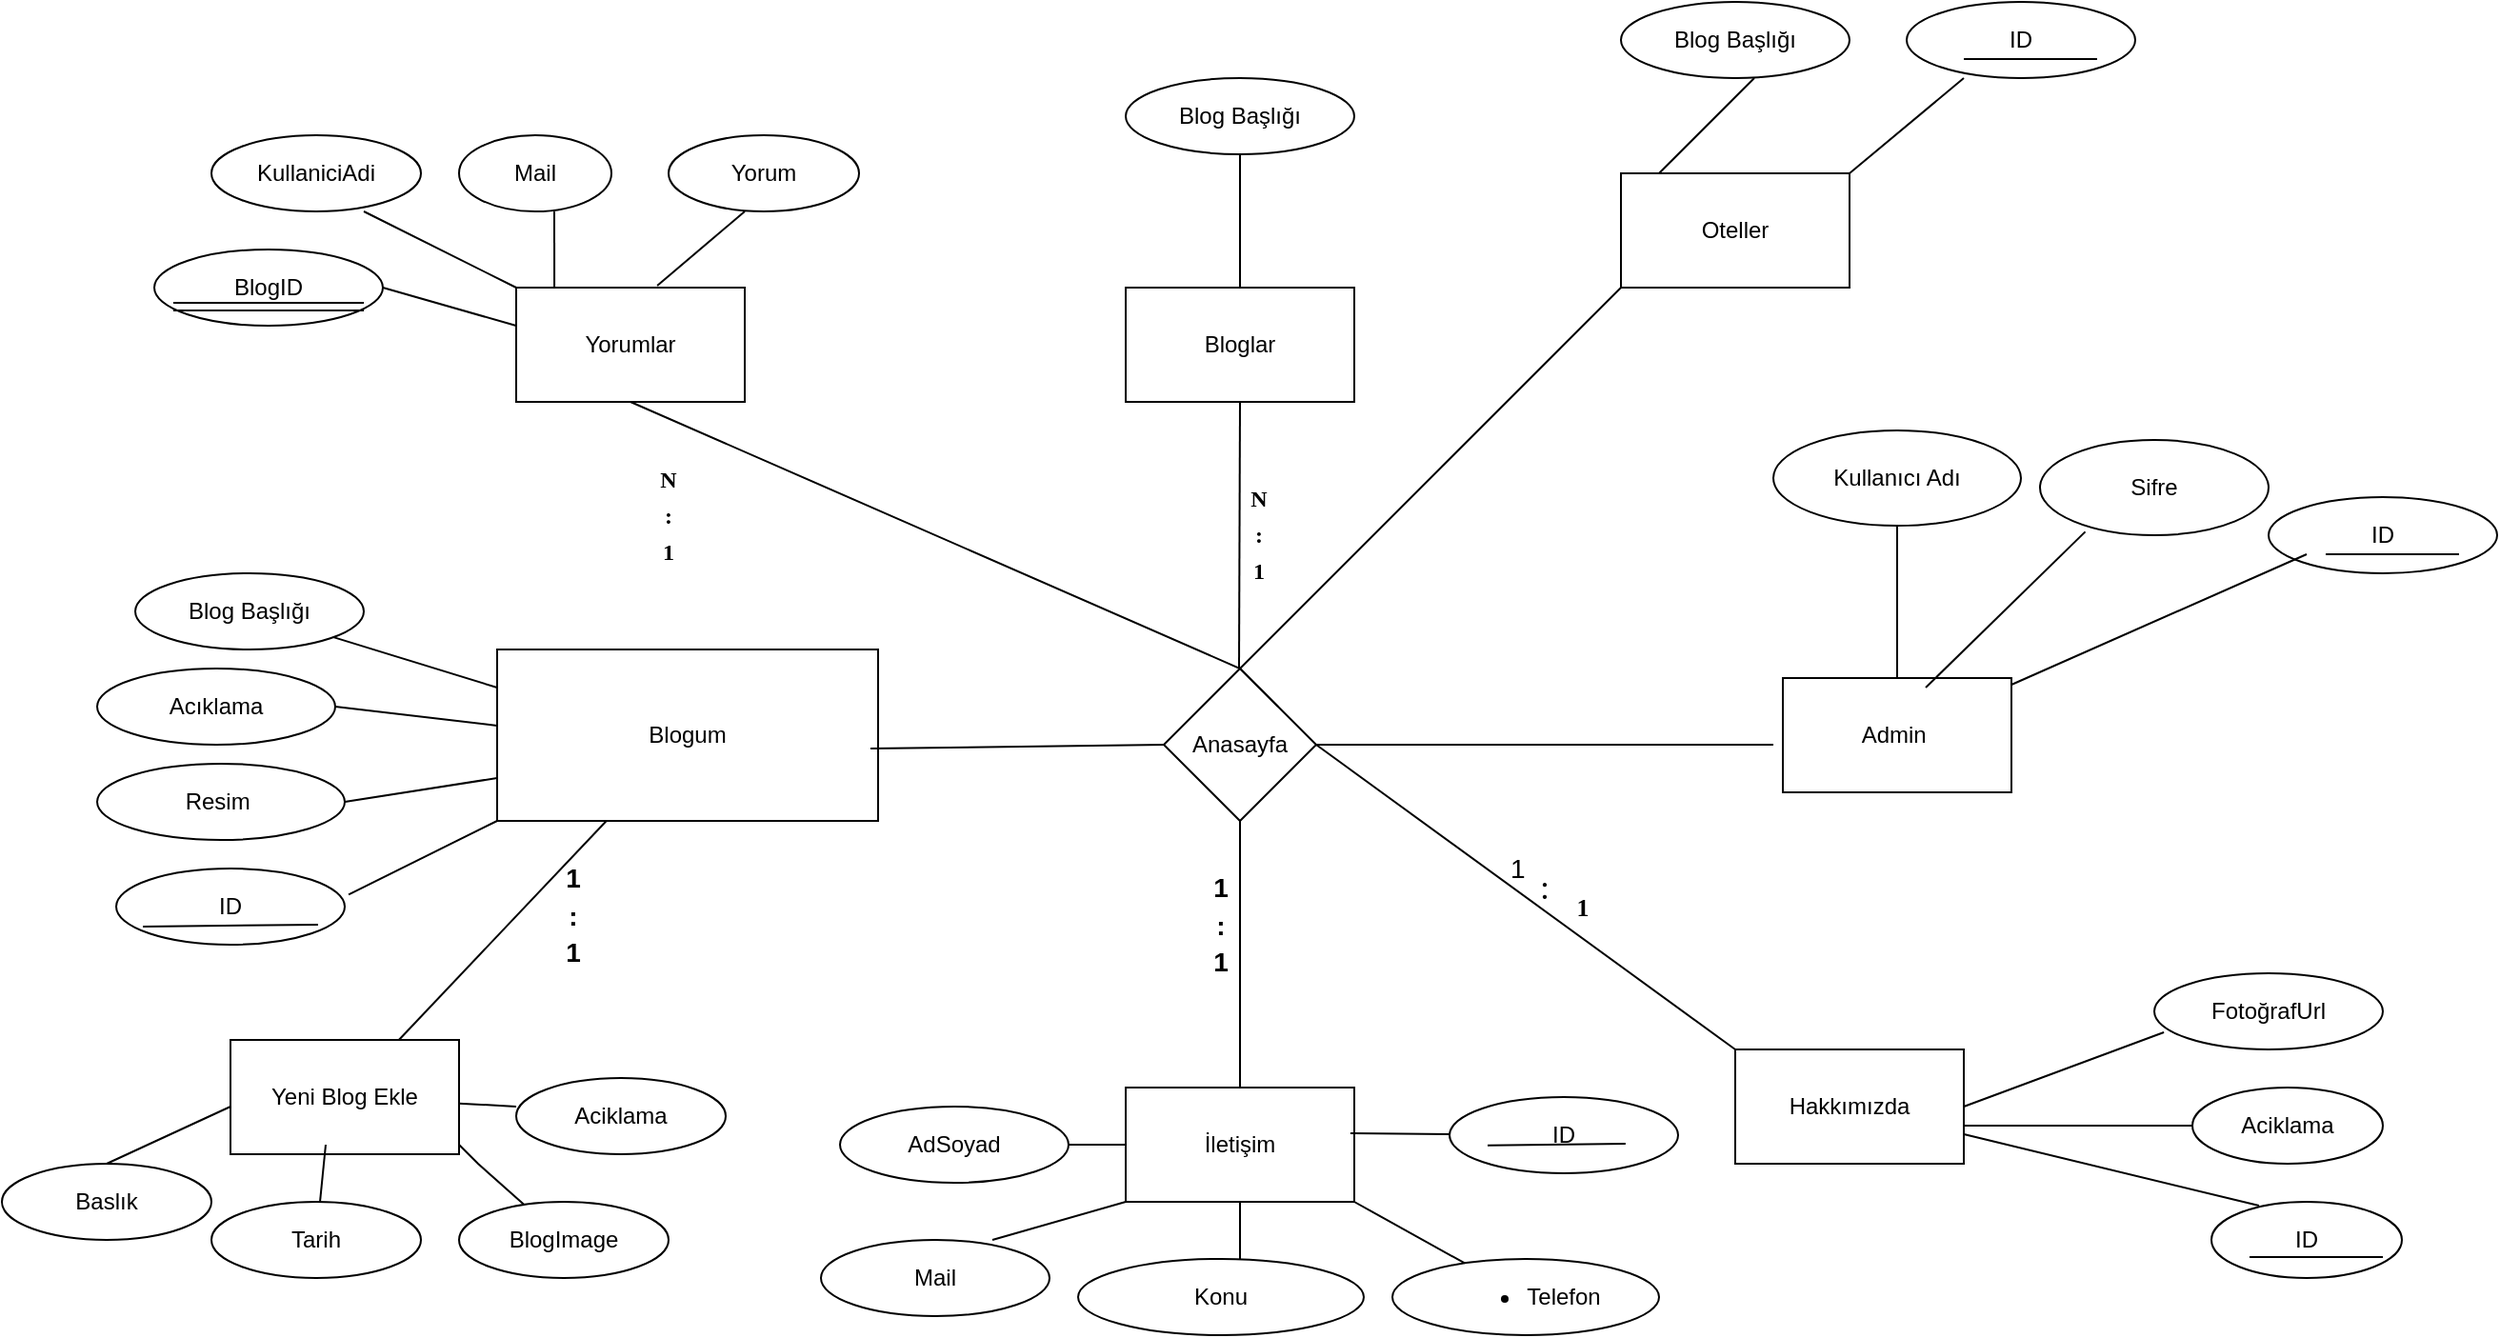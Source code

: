 <mxfile version="26.2.9">
  <diagram name="Sayfa -1" id="IdhkXDMyeTe5kVPvRwIX">
    <mxGraphModel dx="2187" dy="748" grid="1" gridSize="10" guides="1" tooltips="1" connect="1" arrows="1" fold="1" page="1" pageScale="1" pageWidth="827" pageHeight="1169" math="0" shadow="0">
      <root>
        <mxCell id="0" />
        <mxCell id="1" parent="0" />
        <mxCell id="m_xGNnF6uDj1g4Gdo5ad-1" value="Admin&amp;nbsp;" style="rounded=0;whiteSpace=wrap;html=1;" parent="1" vertex="1">
          <mxGeometry x="205" y="365" width="120" height="60" as="geometry" />
        </mxCell>
        <mxCell id="m_xGNnF6uDj1g4Gdo5ad-2" value="Yorumlar" style="rounded=0;whiteSpace=wrap;html=1;" parent="1" vertex="1">
          <mxGeometry x="-460" y="160" width="120" height="60" as="geometry" />
        </mxCell>
        <mxCell id="m_xGNnF6uDj1g4Gdo5ad-3" value="Bloglar" style="rounded=0;whiteSpace=wrap;html=1;" parent="1" vertex="1">
          <mxGeometry x="-140" y="160" width="120" height="60" as="geometry" />
        </mxCell>
        <mxCell id="m_xGNnF6uDj1g4Gdo5ad-7" value="Blogum" style="rounded=0;whiteSpace=wrap;html=1;" parent="1" vertex="1">
          <mxGeometry x="-470" y="350" width="200" height="90" as="geometry" />
        </mxCell>
        <mxCell id="m_xGNnF6uDj1g4Gdo5ad-17" value="İletişim" style="rounded=0;whiteSpace=wrap;html=1;" parent="1" vertex="1">
          <mxGeometry x="-140" y="580" width="120" height="60" as="geometry" />
        </mxCell>
        <mxCell id="m_xGNnF6uDj1g4Gdo5ad-20" value="Anasayfa" style="rhombus;whiteSpace=wrap;html=1;" parent="1" vertex="1">
          <mxGeometry x="-120" y="360" width="80" height="80" as="geometry" />
        </mxCell>
        <mxCell id="m_xGNnF6uDj1g4Gdo5ad-24" value="" style="endArrow=none;html=1;rounded=0;" parent="1" source="m_xGNnF6uDj1g4Gdo5ad-26" target="m_xGNnF6uDj1g4Gdo5ad-7" edge="1">
          <mxGeometry width="50" height="50" relative="1" as="geometry">
            <mxPoint x="-390" y="500" as="sourcePoint" />
            <mxPoint x="-460" y="350" as="targetPoint" />
            <Array as="points" />
          </mxGeometry>
        </mxCell>
        <mxCell id="m_xGNnF6uDj1g4Gdo5ad-26" value="Yeni Blog Ekle" style="rounded=0;whiteSpace=wrap;html=1;" parent="1" vertex="1">
          <mxGeometry x="-610" y="555" width="120" height="60" as="geometry" />
        </mxCell>
        <mxCell id="m_xGNnF6uDj1g4Gdo5ad-29" value="Blog Başlığı" style="ellipse;whiteSpace=wrap;html=1;" parent="1" vertex="1">
          <mxGeometry x="-660" y="310" width="120" height="40" as="geometry" />
        </mxCell>
        <mxCell id="m_xGNnF6uDj1g4Gdo5ad-30" value="" style="endArrow=none;html=1;rounded=0;" parent="1" source="m_xGNnF6uDj1g4Gdo5ad-29" edge="1">
          <mxGeometry width="50" height="50" relative="1" as="geometry">
            <mxPoint x="-520" y="420" as="sourcePoint" />
            <mxPoint x="-470" y="370" as="targetPoint" />
          </mxGeometry>
        </mxCell>
        <mxCell id="m_xGNnF6uDj1g4Gdo5ad-31" value="Acıklama" style="ellipse;whiteSpace=wrap;html=1;" parent="1" vertex="1">
          <mxGeometry x="-680" y="360" width="125" height="40" as="geometry" />
        </mxCell>
        <mxCell id="m_xGNnF6uDj1g4Gdo5ad-33" value="Resim&amp;nbsp;" style="ellipse;whiteSpace=wrap;html=1;" parent="1" vertex="1">
          <mxGeometry x="-680" y="410" width="130" height="40" as="geometry" />
        </mxCell>
        <mxCell id="0UvnZyFb8oUxnmahLqyt-1" value="" style="endArrow=none;html=1;rounded=0;exitX=1;exitY=0.5;exitDx=0;exitDy=0;" parent="1" source="m_xGNnF6uDj1g4Gdo5ad-31" edge="1">
          <mxGeometry width="50" height="50" relative="1" as="geometry">
            <mxPoint x="-520" y="440" as="sourcePoint" />
            <mxPoint x="-470" y="390" as="targetPoint" />
          </mxGeometry>
        </mxCell>
        <mxCell id="0UvnZyFb8oUxnmahLqyt-3" value="" style="endArrow=none;html=1;rounded=0;exitX=1;exitY=0.5;exitDx=0;exitDy=0;entryX=0;entryY=0.75;entryDx=0;entryDy=0;" parent="1" source="m_xGNnF6uDj1g4Gdo5ad-33" target="m_xGNnF6uDj1g4Gdo5ad-7" edge="1">
          <mxGeometry width="50" height="50" relative="1" as="geometry">
            <mxPoint x="-530" y="460" as="sourcePoint" />
            <mxPoint x="-480" y="410" as="targetPoint" />
          </mxGeometry>
        </mxCell>
        <mxCell id="wYC-VRTO9Pugz2cMBFK1-2" value="" style="endArrow=none;html=1;rounded=0;exitX=0.98;exitY=0.578;exitDx=0;exitDy=0;exitPerimeter=0;" parent="1" source="m_xGNnF6uDj1g4Gdo5ad-7" edge="1">
          <mxGeometry width="50" height="50" relative="1" as="geometry">
            <mxPoint x="-170" y="450" as="sourcePoint" />
            <mxPoint x="-120" y="400" as="targetPoint" />
          </mxGeometry>
        </mxCell>
        <mxCell id="wYC-VRTO9Pugz2cMBFK1-4" value="" style="endArrow=none;html=1;rounded=0;entryX=0.5;entryY=1;entryDx=0;entryDy=0;" parent="1" target="m_xGNnF6uDj1g4Gdo5ad-3" edge="1">
          <mxGeometry width="50" height="50" relative="1" as="geometry">
            <mxPoint x="-80.5" y="360" as="sourcePoint" />
            <mxPoint x="-80.5" y="230" as="targetPoint" />
          </mxGeometry>
        </mxCell>
        <mxCell id="wYC-VRTO9Pugz2cMBFK1-7" value="" style="endArrow=none;html=1;rounded=0;entryX=0;entryY=0;entryDx=0;entryDy=0;" parent="1" target="m_xGNnF6uDj1g4Gdo5ad-15" edge="1">
          <mxGeometry width="50" height="50" relative="1" as="geometry">
            <mxPoint x="-40" y="400" as="sourcePoint" />
            <mxPoint x="10" y="350" as="targetPoint" />
          </mxGeometry>
        </mxCell>
        <mxCell id="wYC-VRTO9Pugz2cMBFK1-8" value="" style="endArrow=none;html=1;rounded=0;exitX=1;exitY=0.5;exitDx=0;exitDy=0;" parent="1" source="m_xGNnF6uDj1g4Gdo5ad-20" edge="1">
          <mxGeometry width="50" height="50" relative="1" as="geometry">
            <mxPoint x="130" y="450" as="sourcePoint" />
            <mxPoint x="200" y="400" as="targetPoint" />
          </mxGeometry>
        </mxCell>
        <mxCell id="wYC-VRTO9Pugz2cMBFK1-17" value="" style="endArrow=none;html=1;rounded=0;exitX=1;exitY=0;exitDx=0;exitDy=0;" parent="1" source="m_xGNnF6uDj1g4Gdo5ad-20" edge="1">
          <mxGeometry width="50" height="50" relative="1" as="geometry">
            <mxPoint x="-70" y="380" as="sourcePoint" />
            <mxPoint x="-400" y="220" as="targetPoint" />
            <Array as="points">
              <mxPoint x="-80" y="360" />
            </Array>
          </mxGeometry>
        </mxCell>
        <mxCell id="wYC-VRTO9Pugz2cMBFK1-18" value="&lt;div style=&quot;line-height: 160%;&quot;&gt;&lt;b&gt;N&lt;/b&gt;&lt;div&gt;&lt;b&gt;:&lt;/b&gt;&lt;/div&gt;&lt;div&gt;&lt;b&gt;1&lt;/b&gt;&lt;/div&gt;&lt;/div&gt;" style="text;strokeColor=none;align=center;fillColor=none;html=1;verticalAlign=middle;whiteSpace=wrap;rounded=0;fontFamily=Times New Roman;" parent="1" vertex="1">
          <mxGeometry x="-410" y="250" width="60" height="60" as="geometry" />
        </mxCell>
        <mxCell id="wYC-VRTO9Pugz2cMBFK1-19" value="" style="endArrow=none;html=1;rounded=0;exitX=0.5;exitY=0;exitDx=0;exitDy=0;" parent="1" source="m_xGNnF6uDj1g4Gdo5ad-17" edge="1">
          <mxGeometry width="50" height="50" relative="1" as="geometry">
            <mxPoint x="-130" y="490" as="sourcePoint" />
            <mxPoint x="-80" y="440" as="targetPoint" />
          </mxGeometry>
        </mxCell>
        <mxCell id="wYC-VRTO9Pugz2cMBFK1-20" value="&lt;div style=&quot;line-height: 160%;&quot;&gt;&lt;b&gt;N&lt;/b&gt;&lt;div&gt;&lt;b&gt;:&lt;/b&gt;&lt;/div&gt;&lt;div&gt;&lt;b&gt;1&lt;/b&gt;&lt;/div&gt;&lt;/div&gt;" style="text;strokeColor=none;align=center;fillColor=none;html=1;verticalAlign=middle;whiteSpace=wrap;rounded=0;fontFamily=Times New Roman;" parent="1" vertex="1">
          <mxGeometry x="-100" y="260" width="60" height="60" as="geometry" />
        </mxCell>
        <mxCell id="wYC-VRTO9Pugz2cMBFK1-21" value="&lt;div style=&quot;line-height: 140%;&quot;&gt;&lt;font style=&quot;font-size: 14px; line-height: 140%;&quot;&gt;&lt;b&gt;1&lt;/b&gt;&lt;/font&gt;&lt;div&gt;&lt;font style=&quot;font-size: 14px; line-height: 140%;&quot;&gt;&lt;b&gt;:&lt;/b&gt;&lt;/font&gt;&lt;/div&gt;&lt;div&gt;&lt;font style=&quot;font-size: 14px; line-height: 140%;&quot;&gt;&lt;b&gt;1&lt;/b&gt;&lt;/font&gt;&lt;/div&gt;&lt;/div&gt;" style="text;strokeColor=none;align=center;fillColor=none;html=1;verticalAlign=middle;whiteSpace=wrap;rounded=0;" parent="1" vertex="1">
          <mxGeometry x="-120" y="470" width="60" height="50" as="geometry" />
        </mxCell>
        <mxCell id="wYC-VRTO9Pugz2cMBFK1-25" value="Aciklama" style="ellipse;whiteSpace=wrap;html=1;" parent="1" vertex="1">
          <mxGeometry x="420" y="580" width="100" height="40" as="geometry" />
        </mxCell>
        <mxCell id="wYC-VRTO9Pugz2cMBFK1-26" value="FotoğrafUrl" style="ellipse;whiteSpace=wrap;html=1;" parent="1" vertex="1">
          <mxGeometry x="400" y="520" width="120" height="40" as="geometry" />
        </mxCell>
        <mxCell id="wYC-VRTO9Pugz2cMBFK1-27" value="" style="endArrow=none;html=1;rounded=0;exitX=1;exitY=0.5;exitDx=0;exitDy=0;entryX=0.042;entryY=0.775;entryDx=0;entryDy=0;entryPerimeter=0;" parent="1" source="m_xGNnF6uDj1g4Gdo5ad-15" target="wYC-VRTO9Pugz2cMBFK1-26" edge="1">
          <mxGeometry width="50" height="50" relative="1" as="geometry">
            <mxPoint x="295" y="600" as="sourcePoint" />
            <mxPoint x="330" y="560" as="targetPoint" />
          </mxGeometry>
        </mxCell>
        <mxCell id="wYC-VRTO9Pugz2cMBFK1-30" value="KullaniciAdi" style="ellipse;whiteSpace=wrap;html=1;" parent="1" vertex="1">
          <mxGeometry x="-620" y="80" width="110" height="40" as="geometry" />
        </mxCell>
        <mxCell id="wYC-VRTO9Pugz2cMBFK1-31" value="Mail" style="ellipse;whiteSpace=wrap;html=1;" parent="1" vertex="1">
          <mxGeometry x="-490" y="80" width="80" height="40" as="geometry" />
        </mxCell>
        <mxCell id="wYC-VRTO9Pugz2cMBFK1-32" value="Yorum" style="ellipse;whiteSpace=wrap;html=1;" parent="1" vertex="1">
          <mxGeometry x="-380" y="80" width="100" height="40" as="geometry" />
        </mxCell>
        <mxCell id="wYC-VRTO9Pugz2cMBFK1-33" value="" style="endArrow=none;html=1;rounded=0;exitX=0;exitY=0;exitDx=0;exitDy=0;" parent="1" source="m_xGNnF6uDj1g4Gdo5ad-2" edge="1">
          <mxGeometry width="50" height="50" relative="1" as="geometry">
            <mxPoint x="-590" y="170" as="sourcePoint" />
            <mxPoint x="-540" y="120" as="targetPoint" />
          </mxGeometry>
        </mxCell>
        <mxCell id="wYC-VRTO9Pugz2cMBFK1-35" value="" style="endArrow=none;html=1;rounded=0;exitX=0.167;exitY=0;exitDx=0;exitDy=0;exitPerimeter=0;" parent="1" source="m_xGNnF6uDj1g4Gdo5ad-2" edge="1">
          <mxGeometry width="50" height="50" relative="1" as="geometry">
            <mxPoint x="-440" y="150" as="sourcePoint" />
            <mxPoint x="-440" y="120" as="targetPoint" />
          </mxGeometry>
        </mxCell>
        <mxCell id="wYC-VRTO9Pugz2cMBFK1-36" value="" style="endArrow=none;html=1;rounded=0;exitX=0.617;exitY=-0.017;exitDx=0;exitDy=0;exitPerimeter=0;" parent="1" source="m_xGNnF6uDj1g4Gdo5ad-2" edge="1">
          <mxGeometry width="50" height="50" relative="1" as="geometry">
            <mxPoint x="-390" y="170" as="sourcePoint" />
            <mxPoint x="-340" y="120" as="targetPoint" />
          </mxGeometry>
        </mxCell>
        <mxCell id="wYC-VRTO9Pugz2cMBFK1-37" value="BlogID" style="ellipse;whiteSpace=wrap;html=1;" parent="1" vertex="1">
          <mxGeometry x="-650" y="140" width="120" height="40" as="geometry" />
        </mxCell>
        <mxCell id="wYC-VRTO9Pugz2cMBFK1-38" value="" style="endArrow=none;html=1;rounded=0;exitX=1;exitY=0.5;exitDx=0;exitDy=0;" parent="1" source="wYC-VRTO9Pugz2cMBFK1-37" edge="1">
          <mxGeometry width="50" height="50" relative="1" as="geometry">
            <mxPoint x="-510" y="230" as="sourcePoint" />
            <mxPoint x="-460" y="180" as="targetPoint" />
          </mxGeometry>
        </mxCell>
        <mxCell id="wYC-VRTO9Pugz2cMBFK1-41" value="" style="shape=link;html=1;rounded=0;" parent="1" edge="1">
          <mxGeometry width="100" relative="1" as="geometry">
            <mxPoint x="-640" y="170" as="sourcePoint" />
            <mxPoint x="-540" y="170" as="targetPoint" />
          </mxGeometry>
        </mxCell>
        <mxCell id="wYC-VRTO9Pugz2cMBFK1-42" value="ID" style="ellipse;whiteSpace=wrap;html=1;" parent="1" vertex="1">
          <mxGeometry x="430" y="640" width="100" height="40" as="geometry" />
        </mxCell>
        <mxCell id="wYC-VRTO9Pugz2cMBFK1-44" value="" style="endArrow=none;html=1;rounded=0;exitX=0.25;exitY=0.05;exitDx=0;exitDy=0;exitPerimeter=0;" parent="1" source="m_xGNnF6uDj1g4Gdo5ad-15" edge="1">
          <mxGeometry width="50" height="50" relative="1" as="geometry">
            <mxPoint x="200" y="660" as="sourcePoint" />
            <mxPoint x="250" y="610" as="targetPoint" />
          </mxGeometry>
        </mxCell>
        <mxCell id="wYC-VRTO9Pugz2cMBFK1-45" value="" style="endArrow=none;html=1;rounded=0;" parent="1" source="wYC-VRTO9Pugz2cMBFK1-25" edge="1">
          <mxGeometry width="50" height="50" relative="1" as="geometry">
            <mxPoint x="220" y="660" as="sourcePoint" />
            <mxPoint x="260" y="600" as="targetPoint" />
            <Array as="points">
              <mxPoint x="260" y="600" />
              <mxPoint x="250" y="600" />
            </Array>
          </mxGeometry>
        </mxCell>
        <mxCell id="wYC-VRTO9Pugz2cMBFK1-47" value="" style="endArrow=none;html=1;rounded=0;" parent="1" edge="1">
          <mxGeometry width="50" height="50" relative="1" as="geometry">
            <mxPoint x="450" y="669" as="sourcePoint" />
            <mxPoint x="450" y="669" as="targetPoint" />
            <Array as="points">
              <mxPoint x="520" y="669" />
            </Array>
          </mxGeometry>
        </mxCell>
        <mxCell id="wYC-VRTO9Pugz2cMBFK1-48" value="ID" style="ellipse;whiteSpace=wrap;html=1;" parent="1" vertex="1">
          <mxGeometry x="-670" y="465" width="120" height="40" as="geometry" />
        </mxCell>
        <mxCell id="wYC-VRTO9Pugz2cMBFK1-51" value="" style="endArrow=none;html=1;rounded=0;exitX=0.067;exitY=0.65;exitDx=0;exitDy=0;exitPerimeter=0;" parent="1" edge="1">
          <mxGeometry width="50" height="50" relative="1" as="geometry">
            <mxPoint x="-655.98" y="495.5" as="sourcePoint" />
            <mxPoint x="-564.02" y="494.5" as="targetPoint" />
          </mxGeometry>
        </mxCell>
        <mxCell id="wYC-VRTO9Pugz2cMBFK1-53" value="AdSoyad" style="ellipse;whiteSpace=wrap;html=1;" parent="1" vertex="1">
          <mxGeometry x="-290" y="590" width="120" height="40" as="geometry" />
        </mxCell>
        <mxCell id="wYC-VRTO9Pugz2cMBFK1-56" value="Mail" style="ellipse;whiteSpace=wrap;html=1;" parent="1" vertex="1">
          <mxGeometry x="-300" y="660" width="120" height="40" as="geometry" />
        </mxCell>
        <mxCell id="wYC-VRTO9Pugz2cMBFK1-57" value="Konu" style="ellipse;whiteSpace=wrap;html=1;" parent="1" vertex="1">
          <mxGeometry x="-165" y="670" width="150" height="40" as="geometry" />
        </mxCell>
        <mxCell id="wYC-VRTO9Pugz2cMBFK1-58" value="&lt;ul type=&quot;disc&quot;&gt;&lt;li style=&quot;mso-margin-top-alt:auto;mso-margin-bottom-alt:auto;&lt;br/&gt;     line-height:normal;mso-list:l0 level1 lfo1;tab-stops:list 36.0pt&quot; class=&quot;MsoNormal&quot;&gt;Telefon&lt;/li&gt;&lt;/ul&gt;" style="ellipse;whiteSpace=wrap;html=1;" parent="1" vertex="1">
          <mxGeometry y="670" width="140" height="40" as="geometry" />
        </mxCell>
        <mxCell id="wYC-VRTO9Pugz2cMBFK1-61" value="" style="endArrow=none;html=1;rounded=0;exitX=0.25;exitY=0.05;exitDx=0;exitDy=0;exitPerimeter=0;" parent="1" source="wYC-VRTO9Pugz2cMBFK1-42" target="m_xGNnF6uDj1g4Gdo5ad-15" edge="1">
          <mxGeometry width="50" height="50" relative="1" as="geometry">
            <mxPoint x="455" y="642" as="sourcePoint" />
            <mxPoint x="250" y="610" as="targetPoint" />
          </mxGeometry>
        </mxCell>
        <mxCell id="m_xGNnF6uDj1g4Gdo5ad-15" value="Hakkımızda" style="rounded=0;whiteSpace=wrap;html=1;" parent="1" vertex="1">
          <mxGeometry x="180" y="560" width="120" height="60" as="geometry" />
        </mxCell>
        <mxCell id="wYC-VRTO9Pugz2cMBFK1-62" value="ID" style="ellipse;whiteSpace=wrap;html=1;" parent="1" vertex="1">
          <mxGeometry x="30" y="585" width="120" height="40" as="geometry" />
        </mxCell>
        <mxCell id="wYC-VRTO9Pugz2cMBFK1-63" value="" style="endArrow=none;html=1;rounded=0;" parent="1" source="wYC-VRTO9Pugz2cMBFK1-53" edge="1">
          <mxGeometry width="50" height="50" relative="1" as="geometry">
            <mxPoint x="-190" y="660" as="sourcePoint" />
            <mxPoint x="-140" y="610" as="targetPoint" />
          </mxGeometry>
        </mxCell>
        <mxCell id="wYC-VRTO9Pugz2cMBFK1-64" value="" style="endArrow=none;html=1;rounded=0;exitX=0.75;exitY=0;exitDx=0;exitDy=0;exitPerimeter=0;" parent="1" source="wYC-VRTO9Pugz2cMBFK1-56" edge="1">
          <mxGeometry width="50" height="50" relative="1" as="geometry">
            <mxPoint x="-190" y="690" as="sourcePoint" />
            <mxPoint x="-140" y="640" as="targetPoint" />
          </mxGeometry>
        </mxCell>
        <mxCell id="wYC-VRTO9Pugz2cMBFK1-65" value="" style="endArrow=none;html=1;rounded=0;" parent="1" edge="1">
          <mxGeometry width="50" height="50" relative="1" as="geometry">
            <mxPoint x="-80" y="670" as="sourcePoint" />
            <mxPoint x="-80" y="640" as="targetPoint" />
          </mxGeometry>
        </mxCell>
        <mxCell id="wYC-VRTO9Pugz2cMBFK1-66" value="" style="endArrow=none;html=1;rounded=0;" parent="1" source="wYC-VRTO9Pugz2cMBFK1-58" edge="1">
          <mxGeometry width="50" height="50" relative="1" as="geometry">
            <mxPoint x="-70" y="690" as="sourcePoint" />
            <mxPoint x="-20" y="640" as="targetPoint" />
          </mxGeometry>
        </mxCell>
        <mxCell id="wYC-VRTO9Pugz2cMBFK1-67" value="" style="endArrow=none;html=1;rounded=0;entryX=0.983;entryY=0.4;entryDx=0;entryDy=0;entryPerimeter=0;" parent="1" source="wYC-VRTO9Pugz2cMBFK1-62" target="m_xGNnF6uDj1g4Gdo5ad-17" edge="1">
          <mxGeometry width="50" height="50" relative="1" as="geometry">
            <mxPoint x="-50.711" y="650" as="sourcePoint" />
            <mxPoint x="-50.711" y="600" as="targetPoint" />
          </mxGeometry>
        </mxCell>
        <mxCell id="wYC-VRTO9Pugz2cMBFK1-69" value="" style="endArrow=none;html=1;rounded=0;exitX=0.25;exitY=0.875;exitDx=0;exitDy=0;exitPerimeter=0;entryX=1;entryY=1;entryDx=0;entryDy=0;" parent="1" edge="1">
          <mxGeometry width="50" height="50" relative="1" as="geometry">
            <mxPoint x="50" y="610.36" as="sourcePoint" />
            <mxPoint x="122.426" y="609.502" as="targetPoint" />
          </mxGeometry>
        </mxCell>
        <mxCell id="wYC-VRTO9Pugz2cMBFK1-70" value="Baslık" style="ellipse;whiteSpace=wrap;html=1;" parent="1" vertex="1">
          <mxGeometry x="-730" y="620" width="110" height="40" as="geometry" />
        </mxCell>
        <mxCell id="wYC-VRTO9Pugz2cMBFK1-71" value="Tarih" style="ellipse;whiteSpace=wrap;html=1;" parent="1" vertex="1">
          <mxGeometry x="-620" y="640" width="110" height="40" as="geometry" />
        </mxCell>
        <mxCell id="wYC-VRTO9Pugz2cMBFK1-72" value="Aciklama" style="ellipse;whiteSpace=wrap;html=1;" parent="1" vertex="1">
          <mxGeometry x="-460" y="575" width="110" height="40" as="geometry" />
        </mxCell>
        <mxCell id="wYC-VRTO9Pugz2cMBFK1-73" value="BlogImage" style="ellipse;whiteSpace=wrap;html=1;" parent="1" vertex="1">
          <mxGeometry x="-490" y="640" width="110" height="40" as="geometry" />
        </mxCell>
        <mxCell id="wYC-VRTO9Pugz2cMBFK1-74" value="" style="endArrow=none;html=1;rounded=0;exitX=0.5;exitY=0;exitDx=0;exitDy=0;" parent="1" source="wYC-VRTO9Pugz2cMBFK1-70" edge="1">
          <mxGeometry width="50" height="50" relative="1" as="geometry">
            <mxPoint x="-660" y="640" as="sourcePoint" />
            <mxPoint x="-610" y="590" as="targetPoint" />
          </mxGeometry>
        </mxCell>
        <mxCell id="wYC-VRTO9Pugz2cMBFK1-75" value="" style="endArrow=none;html=1;rounded=0;" parent="1" source="wYC-VRTO9Pugz2cMBFK1-71" edge="1">
          <mxGeometry width="50" height="50" relative="1" as="geometry">
            <mxPoint x="-610" y="660" as="sourcePoint" />
            <mxPoint x="-560" y="610" as="targetPoint" />
          </mxGeometry>
        </mxCell>
        <mxCell id="wYC-VRTO9Pugz2cMBFK1-77" value="" style="endArrow=none;html=1;rounded=0;" parent="1" source="m_xGNnF6uDj1g4Gdo5ad-26" edge="1">
          <mxGeometry width="50" height="50" relative="1" as="geometry">
            <mxPoint x="-510" y="640" as="sourcePoint" />
            <mxPoint x="-460" y="590" as="targetPoint" />
          </mxGeometry>
        </mxCell>
        <mxCell id="wYC-VRTO9Pugz2cMBFK1-78" value="" style="endArrow=none;html=1;rounded=0;" parent="1" source="wYC-VRTO9Pugz2cMBFK1-73" edge="1">
          <mxGeometry width="50" height="50" relative="1" as="geometry">
            <mxPoint x="-540" y="660" as="sourcePoint" />
            <mxPoint x="-490" y="610" as="targetPoint" />
            <Array as="points">
              <mxPoint x="-480" y="620" />
            </Array>
          </mxGeometry>
        </mxCell>
        <mxCell id="wYC-VRTO9Pugz2cMBFK1-79" value="&lt;div style=&quot;line-height: 140%;&quot;&gt;&lt;font style=&quot;font-size: 14px; line-height: 140%;&quot;&gt;&lt;b&gt;1&lt;/b&gt;&lt;/font&gt;&lt;div&gt;&lt;font style=&quot;font-size: 14px; line-height: 140%;&quot;&gt;&lt;b&gt;:&lt;/b&gt;&lt;/font&gt;&lt;/div&gt;&lt;div&gt;&lt;font style=&quot;font-size: 14px; line-height: 140%;&quot;&gt;&lt;b&gt;1&lt;/b&gt;&lt;/font&gt;&lt;/div&gt;&lt;/div&gt;" style="text;strokeColor=none;align=center;fillColor=none;html=1;verticalAlign=middle;whiteSpace=wrap;rounded=0;rotation=0;" parent="1" vertex="1">
          <mxGeometry x="-450" y="450" width="40" height="80" as="geometry" />
        </mxCell>
        <mxCell id="wYC-VRTO9Pugz2cMBFK1-80" value="1" style="text;strokeColor=none;align=left;fillColor=none;html=1;verticalAlign=middle;whiteSpace=wrap;rounded=0;fontSize=14;" parent="1" vertex="1">
          <mxGeometry x="60" y="450" width="60" height="30" as="geometry" />
        </mxCell>
        <mxCell id="wYC-VRTO9Pugz2cMBFK1-81" value="&lt;font style=&quot;font-size: 18px;&quot; face=&quot;Times New Roman&quot;&gt;:&lt;/font&gt;&lt;div&gt;&lt;/div&gt;" style="text;strokeColor=none;align=center;fillColor=none;html=1;verticalAlign=middle;whiteSpace=wrap;rounded=0;" parent="1" vertex="1">
          <mxGeometry x="50" y="460" width="60" height="30" as="geometry" />
        </mxCell>
        <mxCell id="wYC-VRTO9Pugz2cMBFK1-82" value="&lt;font style=&quot;font-size: 13px;&quot; face=&quot;Times New Roman&quot;&gt;&lt;b style=&quot;&quot;&gt;1&lt;/b&gt;&lt;/font&gt;" style="text;strokeColor=none;align=center;fillColor=none;html=1;verticalAlign=middle;whiteSpace=wrap;rounded=0;" parent="1" vertex="1">
          <mxGeometry x="70" y="470" width="60" height="30" as="geometry" />
        </mxCell>
        <mxCell id="wYC-VRTO9Pugz2cMBFK1-87" value="Blog Başlığı" style="ellipse;whiteSpace=wrap;html=1;" parent="1" vertex="1">
          <mxGeometry x="-140" y="50" width="120" height="40" as="geometry" />
        </mxCell>
        <mxCell id="wYC-VRTO9Pugz2cMBFK1-88" value="" style="endArrow=none;html=1;rounded=0;exitX=0.5;exitY=0;exitDx=0;exitDy=0;" parent="1" source="m_xGNnF6uDj1g4Gdo5ad-3" edge="1">
          <mxGeometry width="50" height="50" relative="1" as="geometry">
            <mxPoint x="-130" y="140" as="sourcePoint" />
            <mxPoint x="-80" y="90" as="targetPoint" />
          </mxGeometry>
        </mxCell>
        <mxCell id="PMrKWcJrfavF2UDrqhZ6-1" value="Kullanıcı Adı" style="ellipse;whiteSpace=wrap;html=1;" vertex="1" parent="1">
          <mxGeometry x="200" y="235" width="130" height="50" as="geometry" />
        </mxCell>
        <mxCell id="PMrKWcJrfavF2UDrqhZ6-2" value="" style="endArrow=none;html=1;rounded=0;exitX=0.5;exitY=0;exitDx=0;exitDy=0;" edge="1" parent="1" source="m_xGNnF6uDj1g4Gdo5ad-1" target="PMrKWcJrfavF2UDrqhZ6-1">
          <mxGeometry width="50" height="50" relative="1" as="geometry">
            <mxPoint x="240" y="360" as="sourcePoint" />
            <mxPoint x="224.453" y="273.815" as="targetPoint" />
          </mxGeometry>
        </mxCell>
        <mxCell id="PMrKWcJrfavF2UDrqhZ6-3" value="ID" style="ellipse;whiteSpace=wrap;html=1;" vertex="1" parent="1">
          <mxGeometry x="460" y="270" width="120" height="40" as="geometry" />
        </mxCell>
        <mxCell id="PMrKWcJrfavF2UDrqhZ6-4" value="" style="endArrow=none;html=1;rounded=0;exitX=1.017;exitY=0.342;exitDx=0;exitDy=0;exitPerimeter=0;" edge="1" parent="1" source="wYC-VRTO9Pugz2cMBFK1-48">
          <mxGeometry width="50" height="50" relative="1" as="geometry">
            <mxPoint x="-520" y="490" as="sourcePoint" />
            <mxPoint x="-470" y="440" as="targetPoint" />
          </mxGeometry>
        </mxCell>
        <mxCell id="PMrKWcJrfavF2UDrqhZ6-8" value="Sifre" style="ellipse;whiteSpace=wrap;html=1;" vertex="1" parent="1">
          <mxGeometry x="340" y="240" width="120" height="50" as="geometry" />
        </mxCell>
        <mxCell id="PMrKWcJrfavF2UDrqhZ6-12" value="" style="endArrow=none;html=1;rounded=0;entryX=0.198;entryY=0.964;entryDx=0;entryDy=0;entryPerimeter=0;" edge="1" parent="1" target="PMrKWcJrfavF2UDrqhZ6-8">
          <mxGeometry width="50" height="50" relative="1" as="geometry">
            <mxPoint x="280" y="370" as="sourcePoint" />
            <mxPoint x="330" y="320" as="targetPoint" />
          </mxGeometry>
        </mxCell>
        <mxCell id="PMrKWcJrfavF2UDrqhZ6-13" value="" style="endArrow=none;html=1;rounded=0;" edge="1" parent="1" source="m_xGNnF6uDj1g4Gdo5ad-1">
          <mxGeometry width="50" height="50" relative="1" as="geometry">
            <mxPoint x="430" y="350" as="sourcePoint" />
            <mxPoint x="480" y="300" as="targetPoint" />
          </mxGeometry>
        </mxCell>
        <mxCell id="PMrKWcJrfavF2UDrqhZ6-14" value="" style="endArrow=none;html=1;rounded=0;exitX=0.25;exitY=0.75;exitDx=0;exitDy=0;exitPerimeter=0;" edge="1" parent="1" source="PMrKWcJrfavF2UDrqhZ6-3">
          <mxGeometry width="50" height="50" relative="1" as="geometry">
            <mxPoint x="510" y="340" as="sourcePoint" />
            <mxPoint x="560" y="300" as="targetPoint" />
          </mxGeometry>
        </mxCell>
        <mxCell id="PMrKWcJrfavF2UDrqhZ6-18" value="Oteller" style="rounded=0;whiteSpace=wrap;html=1;" vertex="1" parent="1">
          <mxGeometry x="120" y="100" width="120" height="60" as="geometry" />
        </mxCell>
        <mxCell id="PMrKWcJrfavF2UDrqhZ6-19" value="" style="endArrow=none;html=1;rounded=0;" edge="1" parent="1">
          <mxGeometry width="50" height="50" relative="1" as="geometry">
            <mxPoint x="-80" y="360" as="sourcePoint" />
            <mxPoint x="120" y="160" as="targetPoint" />
          </mxGeometry>
        </mxCell>
        <mxCell id="PMrKWcJrfavF2UDrqhZ6-22" value="Blog Başlığı" style="ellipse;whiteSpace=wrap;html=1;" vertex="1" parent="1">
          <mxGeometry x="120" y="10" width="120" height="40" as="geometry" />
        </mxCell>
        <mxCell id="PMrKWcJrfavF2UDrqhZ6-23" value="ID" style="ellipse;whiteSpace=wrap;html=1;" vertex="1" parent="1">
          <mxGeometry x="270" y="10" width="120" height="40" as="geometry" />
        </mxCell>
        <mxCell id="PMrKWcJrfavF2UDrqhZ6-24" value="" style="endArrow=none;html=1;rounded=0;exitX=1;exitY=0;exitDx=0;exitDy=0;" edge="1" parent="1" source="PMrKWcJrfavF2UDrqhZ6-18">
          <mxGeometry width="50" height="50" relative="1" as="geometry">
            <mxPoint x="250" y="100" as="sourcePoint" />
            <mxPoint x="300" y="50" as="targetPoint" />
          </mxGeometry>
        </mxCell>
        <mxCell id="PMrKWcJrfavF2UDrqhZ6-25" value="" style="endArrow=none;html=1;rounded=0;" edge="1" parent="1">
          <mxGeometry width="50" height="50" relative="1" as="geometry">
            <mxPoint x="140" y="100" as="sourcePoint" />
            <mxPoint x="190" y="50" as="targetPoint" />
          </mxGeometry>
        </mxCell>
        <mxCell id="PMrKWcJrfavF2UDrqhZ6-26" value="" style="endArrow=none;html=1;rounded=0;" edge="1" parent="1">
          <mxGeometry width="50" height="50" relative="1" as="geometry">
            <mxPoint x="300" y="40" as="sourcePoint" />
            <mxPoint x="370" y="40" as="targetPoint" />
          </mxGeometry>
        </mxCell>
      </root>
    </mxGraphModel>
  </diagram>
</mxfile>

